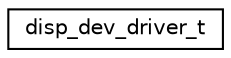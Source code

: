 digraph "Graphical Class Hierarchy"
{
 // LATEX_PDF_SIZE
  edge [fontname="Helvetica",fontsize="10",labelfontname="Helvetica",labelfontsize="10"];
  node [fontname="Helvetica",fontsize="10",shape=record];
  rankdir="LR";
  Node0 [label="disp_dev_driver_t",height=0.2,width=0.4,color="black", fillcolor="white", style="filled",URL="$structdisp__dev__driver__t.html",tooltip="Generic type for a display driver."];
}
